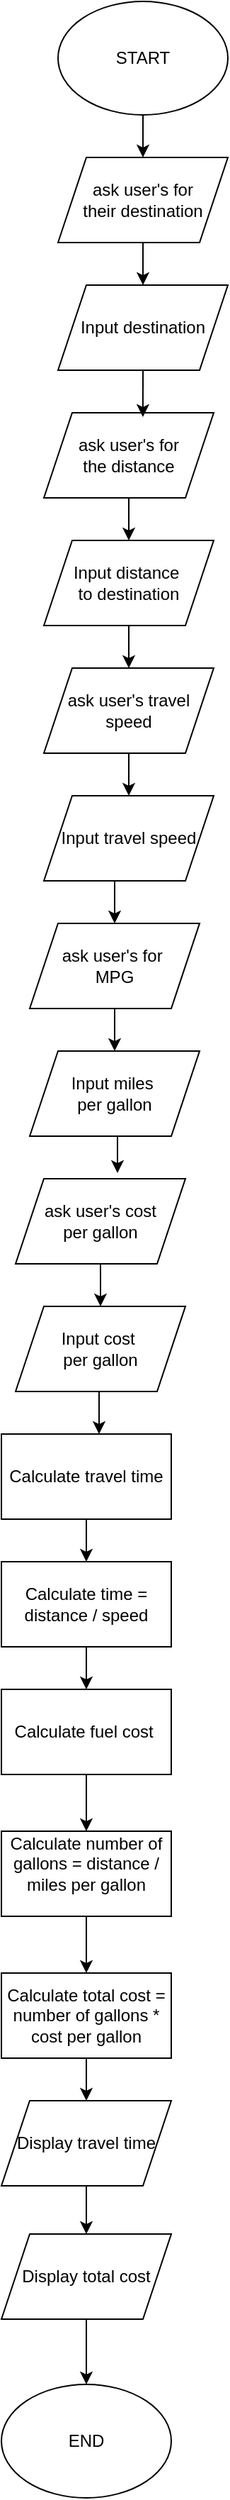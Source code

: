 <mxfile version="24.4.13" type="github">
  <diagram id="C5RBs43oDa-KdzZeNtuy" name="Page-1">
    <mxGraphModel dx="2074" dy="1106" grid="1" gridSize="10" guides="1" tooltips="1" connect="1" arrows="1" fold="1" page="1" pageScale="1" pageWidth="827" pageHeight="1169" math="0" shadow="0">
      <root>
        <mxCell id="WIyWlLk6GJQsqaUBKTNV-0" />
        <mxCell id="WIyWlLk6GJQsqaUBKTNV-1" parent="WIyWlLk6GJQsqaUBKTNV-0" />
        <mxCell id="1t3ubWink8qccPeIU27s-19" style="edgeStyle=orthogonalEdgeStyle;rounded=0;orthogonalLoop=1;jettySize=auto;html=1;exitX=0.5;exitY=1;exitDx=0;exitDy=0;entryX=0.5;entryY=0;entryDx=0;entryDy=0;" edge="1" parent="WIyWlLk6GJQsqaUBKTNV-1" source="1t3ubWink8qccPeIU27s-0" target="1t3ubWink8qccPeIU27s-2">
          <mxGeometry relative="1" as="geometry" />
        </mxCell>
        <mxCell id="1t3ubWink8qccPeIU27s-0" value="START" style="ellipse;whiteSpace=wrap;html=1;" vertex="1" parent="WIyWlLk6GJQsqaUBKTNV-1">
          <mxGeometry x="380" y="180" width="120" height="80" as="geometry" />
        </mxCell>
        <mxCell id="1t3ubWink8qccPeIU27s-1" value="Input destination" style="shape=parallelogram;perimeter=parallelogramPerimeter;whiteSpace=wrap;html=1;fixedSize=1;" vertex="1" parent="WIyWlLk6GJQsqaUBKTNV-1">
          <mxGeometry x="380" y="380" width="120" height="60" as="geometry" />
        </mxCell>
        <mxCell id="1t3ubWink8qccPeIU27s-20" style="edgeStyle=orthogonalEdgeStyle;rounded=0;orthogonalLoop=1;jettySize=auto;html=1;exitX=0.5;exitY=1;exitDx=0;exitDy=0;" edge="1" parent="WIyWlLk6GJQsqaUBKTNV-1" source="1t3ubWink8qccPeIU27s-2" target="1t3ubWink8qccPeIU27s-1">
          <mxGeometry relative="1" as="geometry" />
        </mxCell>
        <mxCell id="1t3ubWink8qccPeIU27s-2" value="ask user&#39;s for&lt;div&gt;their destination&lt;/div&gt;" style="shape=parallelogram;perimeter=parallelogramPerimeter;whiteSpace=wrap;html=1;fixedSize=1;" vertex="1" parent="WIyWlLk6GJQsqaUBKTNV-1">
          <mxGeometry x="380" y="290" width="120" height="60" as="geometry" />
        </mxCell>
        <mxCell id="1t3ubWink8qccPeIU27s-22" style="edgeStyle=orthogonalEdgeStyle;rounded=0;orthogonalLoop=1;jettySize=auto;html=1;exitX=0.5;exitY=1;exitDx=0;exitDy=0;" edge="1" parent="WIyWlLk6GJQsqaUBKTNV-1" source="1t3ubWink8qccPeIU27s-3" target="1t3ubWink8qccPeIU27s-4">
          <mxGeometry relative="1" as="geometry" />
        </mxCell>
        <mxCell id="1t3ubWink8qccPeIU27s-3" value="ask user&#39;s for&lt;div&gt;the distance&lt;/div&gt;" style="shape=parallelogram;perimeter=parallelogramPerimeter;whiteSpace=wrap;html=1;fixedSize=1;" vertex="1" parent="WIyWlLk6GJQsqaUBKTNV-1">
          <mxGeometry x="370" y="470" width="120" height="60" as="geometry" />
        </mxCell>
        <mxCell id="1t3ubWink8qccPeIU27s-23" style="edgeStyle=orthogonalEdgeStyle;rounded=0;orthogonalLoop=1;jettySize=auto;html=1;exitX=0.5;exitY=1;exitDx=0;exitDy=0;entryX=0.5;entryY=0;entryDx=0;entryDy=0;" edge="1" parent="WIyWlLk6GJQsqaUBKTNV-1" source="1t3ubWink8qccPeIU27s-4" target="1t3ubWink8qccPeIU27s-5">
          <mxGeometry relative="1" as="geometry" />
        </mxCell>
        <mxCell id="1t3ubWink8qccPeIU27s-4" value="&lt;br&gt;Input distance&amp;nbsp;&lt;div&gt;to destination&lt;br&gt;&lt;br&gt;&lt;/div&gt;" style="shape=parallelogram;perimeter=parallelogramPerimeter;whiteSpace=wrap;html=1;fixedSize=1;" vertex="1" parent="WIyWlLk6GJQsqaUBKTNV-1">
          <mxGeometry x="370" y="560" width="120" height="60" as="geometry" />
        </mxCell>
        <mxCell id="1t3ubWink8qccPeIU27s-24" style="edgeStyle=orthogonalEdgeStyle;rounded=0;orthogonalLoop=1;jettySize=auto;html=1;exitX=0.5;exitY=1;exitDx=0;exitDy=0;entryX=0.5;entryY=0;entryDx=0;entryDy=0;" edge="1" parent="WIyWlLk6GJQsqaUBKTNV-1" source="1t3ubWink8qccPeIU27s-5" target="1t3ubWink8qccPeIU27s-6">
          <mxGeometry relative="1" as="geometry" />
        </mxCell>
        <mxCell id="1t3ubWink8qccPeIU27s-5" value="ask user&#39;s travel&lt;div&gt;speed&lt;/div&gt;" style="shape=parallelogram;perimeter=parallelogramPerimeter;whiteSpace=wrap;html=1;fixedSize=1;" vertex="1" parent="WIyWlLk6GJQsqaUBKTNV-1">
          <mxGeometry x="370" y="650" width="120" height="60" as="geometry" />
        </mxCell>
        <mxCell id="1t3ubWink8qccPeIU27s-25" style="edgeStyle=orthogonalEdgeStyle;rounded=0;orthogonalLoop=1;jettySize=auto;html=1;exitX=0.5;exitY=1;exitDx=0;exitDy=0;entryX=0.5;entryY=0;entryDx=0;entryDy=0;" edge="1" parent="WIyWlLk6GJQsqaUBKTNV-1" source="1t3ubWink8qccPeIU27s-6" target="1t3ubWink8qccPeIU27s-7">
          <mxGeometry relative="1" as="geometry" />
        </mxCell>
        <mxCell id="1t3ubWink8qccPeIU27s-6" value="Input travel speed" style="shape=parallelogram;perimeter=parallelogramPerimeter;whiteSpace=wrap;html=1;fixedSize=1;" vertex="1" parent="WIyWlLk6GJQsqaUBKTNV-1">
          <mxGeometry x="370" y="740" width="120" height="60" as="geometry" />
        </mxCell>
        <mxCell id="1t3ubWink8qccPeIU27s-26" style="edgeStyle=orthogonalEdgeStyle;rounded=0;orthogonalLoop=1;jettySize=auto;html=1;exitX=0.5;exitY=1;exitDx=0;exitDy=0;entryX=0.5;entryY=0;entryDx=0;entryDy=0;" edge="1" parent="WIyWlLk6GJQsqaUBKTNV-1" source="1t3ubWink8qccPeIU27s-7" target="1t3ubWink8qccPeIU27s-8">
          <mxGeometry relative="1" as="geometry" />
        </mxCell>
        <mxCell id="1t3ubWink8qccPeIU27s-7" value="ask user&#39;s for&amp;nbsp;&lt;br&gt;MPG" style="shape=parallelogram;perimeter=parallelogramPerimeter;whiteSpace=wrap;html=1;fixedSize=1;" vertex="1" parent="WIyWlLk6GJQsqaUBKTNV-1">
          <mxGeometry x="360" y="830" width="120" height="60" as="geometry" />
        </mxCell>
        <mxCell id="1t3ubWink8qccPeIU27s-8" value="Input miles&amp;nbsp;&lt;div&gt;per gallon&lt;/div&gt;" style="shape=parallelogram;perimeter=parallelogramPerimeter;whiteSpace=wrap;html=1;fixedSize=1;" vertex="1" parent="WIyWlLk6GJQsqaUBKTNV-1">
          <mxGeometry x="360" y="920" width="120" height="60" as="geometry" />
        </mxCell>
        <mxCell id="1t3ubWink8qccPeIU27s-28" style="edgeStyle=orthogonalEdgeStyle;rounded=0;orthogonalLoop=1;jettySize=auto;html=1;exitX=0.5;exitY=1;exitDx=0;exitDy=0;entryX=0.5;entryY=0;entryDx=0;entryDy=0;" edge="1" parent="WIyWlLk6GJQsqaUBKTNV-1" source="1t3ubWink8qccPeIU27s-9" target="1t3ubWink8qccPeIU27s-10">
          <mxGeometry relative="1" as="geometry" />
        </mxCell>
        <mxCell id="1t3ubWink8qccPeIU27s-9" value="ask user&#39;s cost&lt;div&gt;per gallon&lt;/div&gt;" style="shape=parallelogram;perimeter=parallelogramPerimeter;whiteSpace=wrap;html=1;fixedSize=1;" vertex="1" parent="WIyWlLk6GJQsqaUBKTNV-1">
          <mxGeometry x="350" y="1010" width="120" height="60" as="geometry" />
        </mxCell>
        <mxCell id="1t3ubWink8qccPeIU27s-10" value="Input cost&amp;nbsp;&lt;div&gt;per gallon&lt;/div&gt;" style="shape=parallelogram;perimeter=parallelogramPerimeter;whiteSpace=wrap;html=1;fixedSize=1;" vertex="1" parent="WIyWlLk6GJQsqaUBKTNV-1">
          <mxGeometry x="350" y="1100" width="120" height="60" as="geometry" />
        </mxCell>
        <mxCell id="1t3ubWink8qccPeIU27s-30" style="edgeStyle=orthogonalEdgeStyle;rounded=0;orthogonalLoop=1;jettySize=auto;html=1;exitX=0.5;exitY=1;exitDx=0;exitDy=0;" edge="1" parent="WIyWlLk6GJQsqaUBKTNV-1" source="1t3ubWink8qccPeIU27s-11" target="1t3ubWink8qccPeIU27s-12">
          <mxGeometry relative="1" as="geometry" />
        </mxCell>
        <mxCell id="1t3ubWink8qccPeIU27s-11" value="Calculate travel time" style="rounded=0;whiteSpace=wrap;html=1;" vertex="1" parent="WIyWlLk6GJQsqaUBKTNV-1">
          <mxGeometry x="340" y="1190" width="120" height="60" as="geometry" />
        </mxCell>
        <mxCell id="1t3ubWink8qccPeIU27s-31" style="edgeStyle=orthogonalEdgeStyle;rounded=0;orthogonalLoop=1;jettySize=auto;html=1;exitX=0.5;exitY=1;exitDx=0;exitDy=0;entryX=0.5;entryY=0;entryDx=0;entryDy=0;" edge="1" parent="WIyWlLk6GJQsqaUBKTNV-1" source="1t3ubWink8qccPeIU27s-12" target="1t3ubWink8qccPeIU27s-13">
          <mxGeometry relative="1" as="geometry" />
        </mxCell>
        <mxCell id="1t3ubWink8qccPeIU27s-12" value="Calculate time = distance / speed" style="rounded=0;whiteSpace=wrap;html=1;" vertex="1" parent="WIyWlLk6GJQsqaUBKTNV-1">
          <mxGeometry x="340" y="1280" width="120" height="60" as="geometry" />
        </mxCell>
        <mxCell id="1t3ubWink8qccPeIU27s-32" style="edgeStyle=orthogonalEdgeStyle;rounded=0;orthogonalLoop=1;jettySize=auto;html=1;exitX=0.5;exitY=1;exitDx=0;exitDy=0;entryX=0.5;entryY=0;entryDx=0;entryDy=0;" edge="1" parent="WIyWlLk6GJQsqaUBKTNV-1" source="1t3ubWink8qccPeIU27s-13" target="1t3ubWink8qccPeIU27s-14">
          <mxGeometry relative="1" as="geometry" />
        </mxCell>
        <mxCell id="1t3ubWink8qccPeIU27s-13" value="Calculate fuel cost&amp;nbsp;" style="rounded=0;whiteSpace=wrap;html=1;" vertex="1" parent="WIyWlLk6GJQsqaUBKTNV-1">
          <mxGeometry x="340" y="1370" width="120" height="60" as="geometry" />
        </mxCell>
        <mxCell id="1t3ubWink8qccPeIU27s-33" style="edgeStyle=orthogonalEdgeStyle;rounded=0;orthogonalLoop=1;jettySize=auto;html=1;exitX=0.5;exitY=1;exitDx=0;exitDy=0;entryX=0.5;entryY=0;entryDx=0;entryDy=0;" edge="1" parent="WIyWlLk6GJQsqaUBKTNV-1" source="1t3ubWink8qccPeIU27s-14" target="1t3ubWink8qccPeIU27s-15">
          <mxGeometry relative="1" as="geometry" />
        </mxCell>
        <mxCell id="1t3ubWink8qccPeIU27s-14" value="&#xa;Calculate number of gallons = distance / miles per gallon&#xa;&#xa;" style="rounded=0;whiteSpace=wrap;html=1;" vertex="1" parent="WIyWlLk6GJQsqaUBKTNV-1">
          <mxGeometry x="340" y="1470" width="120" height="60" as="geometry" />
        </mxCell>
        <mxCell id="1t3ubWink8qccPeIU27s-34" style="edgeStyle=orthogonalEdgeStyle;rounded=0;orthogonalLoop=1;jettySize=auto;html=1;exitX=0.5;exitY=1;exitDx=0;exitDy=0;entryX=0.5;entryY=0;entryDx=0;entryDy=0;" edge="1" parent="WIyWlLk6GJQsqaUBKTNV-1" source="1t3ubWink8qccPeIU27s-15" target="1t3ubWink8qccPeIU27s-16">
          <mxGeometry relative="1" as="geometry" />
        </mxCell>
        <mxCell id="1t3ubWink8qccPeIU27s-15" value="Calculate total cost = number of gallons * cost per gallon" style="rounded=0;whiteSpace=wrap;html=1;" vertex="1" parent="WIyWlLk6GJQsqaUBKTNV-1">
          <mxGeometry x="340" y="1570" width="120" height="60" as="geometry" />
        </mxCell>
        <mxCell id="1t3ubWink8qccPeIU27s-35" style="edgeStyle=orthogonalEdgeStyle;rounded=0;orthogonalLoop=1;jettySize=auto;html=1;exitX=0.5;exitY=1;exitDx=0;exitDy=0;entryX=0.5;entryY=0;entryDx=0;entryDy=0;" edge="1" parent="WIyWlLk6GJQsqaUBKTNV-1" source="1t3ubWink8qccPeIU27s-16" target="1t3ubWink8qccPeIU27s-17">
          <mxGeometry relative="1" as="geometry" />
        </mxCell>
        <mxCell id="1t3ubWink8qccPeIU27s-16" value="Display travel time" style="shape=parallelogram;perimeter=parallelogramPerimeter;whiteSpace=wrap;html=1;fixedSize=1;" vertex="1" parent="WIyWlLk6GJQsqaUBKTNV-1">
          <mxGeometry x="340" y="1660" width="120" height="60" as="geometry" />
        </mxCell>
        <mxCell id="1t3ubWink8qccPeIU27s-36" style="edgeStyle=orthogonalEdgeStyle;rounded=0;orthogonalLoop=1;jettySize=auto;html=1;exitX=0.5;exitY=1;exitDx=0;exitDy=0;entryX=0.5;entryY=0;entryDx=0;entryDy=0;" edge="1" parent="WIyWlLk6GJQsqaUBKTNV-1" source="1t3ubWink8qccPeIU27s-17" target="1t3ubWink8qccPeIU27s-18">
          <mxGeometry relative="1" as="geometry" />
        </mxCell>
        <mxCell id="1t3ubWink8qccPeIU27s-17" value="&lt;span class=&quot;hljs-deletion&quot;&gt;Display total cost&lt;/span&gt;" style="shape=parallelogram;perimeter=parallelogramPerimeter;whiteSpace=wrap;html=1;fixedSize=1;" vertex="1" parent="WIyWlLk6GJQsqaUBKTNV-1">
          <mxGeometry x="340" y="1754" width="120" height="60" as="geometry" />
        </mxCell>
        <mxCell id="1t3ubWink8qccPeIU27s-18" value="END" style="ellipse;whiteSpace=wrap;html=1;" vertex="1" parent="WIyWlLk6GJQsqaUBKTNV-1">
          <mxGeometry x="340" y="1860" width="120" height="80" as="geometry" />
        </mxCell>
        <mxCell id="1t3ubWink8qccPeIU27s-21" style="edgeStyle=orthogonalEdgeStyle;rounded=0;orthogonalLoop=1;jettySize=auto;html=1;exitX=0.5;exitY=1;exitDx=0;exitDy=0;entryX=0.583;entryY=0.05;entryDx=0;entryDy=0;entryPerimeter=0;" edge="1" parent="WIyWlLk6GJQsqaUBKTNV-1" source="1t3ubWink8qccPeIU27s-1" target="1t3ubWink8qccPeIU27s-3">
          <mxGeometry relative="1" as="geometry" />
        </mxCell>
        <mxCell id="1t3ubWink8qccPeIU27s-27" style="edgeStyle=orthogonalEdgeStyle;rounded=0;orthogonalLoop=1;jettySize=auto;html=1;exitX=0.5;exitY=1;exitDx=0;exitDy=0;entryX=0.6;entryY=-0.067;entryDx=0;entryDy=0;entryPerimeter=0;" edge="1" parent="WIyWlLk6GJQsqaUBKTNV-1" source="1t3ubWink8qccPeIU27s-8" target="1t3ubWink8qccPeIU27s-9">
          <mxGeometry relative="1" as="geometry" />
        </mxCell>
        <mxCell id="1t3ubWink8qccPeIU27s-29" style="edgeStyle=orthogonalEdgeStyle;rounded=0;orthogonalLoop=1;jettySize=auto;html=1;exitX=0.5;exitY=1;exitDx=0;exitDy=0;entryX=0.575;entryY=0;entryDx=0;entryDy=0;entryPerimeter=0;" edge="1" parent="WIyWlLk6GJQsqaUBKTNV-1" source="1t3ubWink8qccPeIU27s-10" target="1t3ubWink8qccPeIU27s-11">
          <mxGeometry relative="1" as="geometry" />
        </mxCell>
      </root>
    </mxGraphModel>
  </diagram>
</mxfile>
